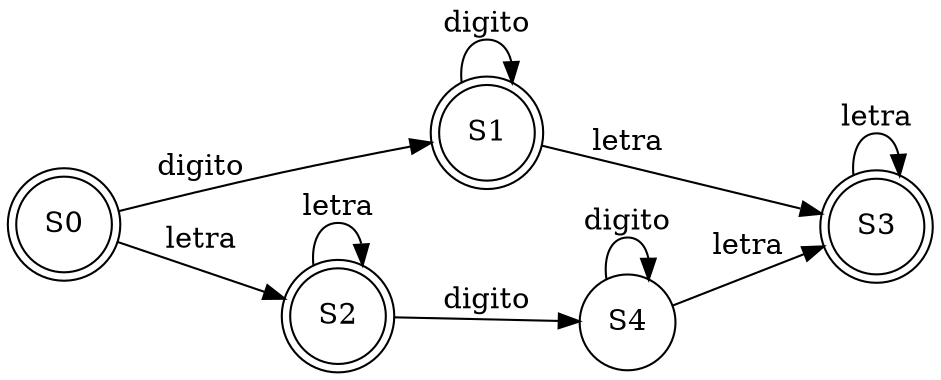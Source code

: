 digraph AFD {
	graph[fontname="Consolas" labelloc=t];
	node[shape=circle];
	rankdir = LR;
	S0 -> S1[label = "digito"];
	S0 -> S2[label = "letra"];
	S0[peripheries = 2];
	S1 -> S1[label = "digito"];
	S1 -> S3[label = "letra"];
	S1[peripheries = 2];
	S2 -> S4[label = "digito"];
	S2 -> S2[label = "letra"];
	S2[peripheries = 2];
	S3 -> S3[label = "letra"];
	S3[peripheries = 2];
	S4 -> S4[label = "digito"];
	S4 -> S3[label = "letra"];
}